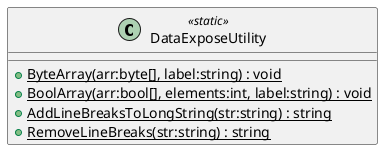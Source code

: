 @startuml
class DataExposeUtility <<static>> {
    + {static} ByteArray(arr:byte[], label:string) : void
    + {static} BoolArray(arr:bool[], elements:int, label:string) : void
    + {static} AddLineBreaksToLongString(str:string) : string
    + {static} RemoveLineBreaks(str:string) : string
}
@enduml
